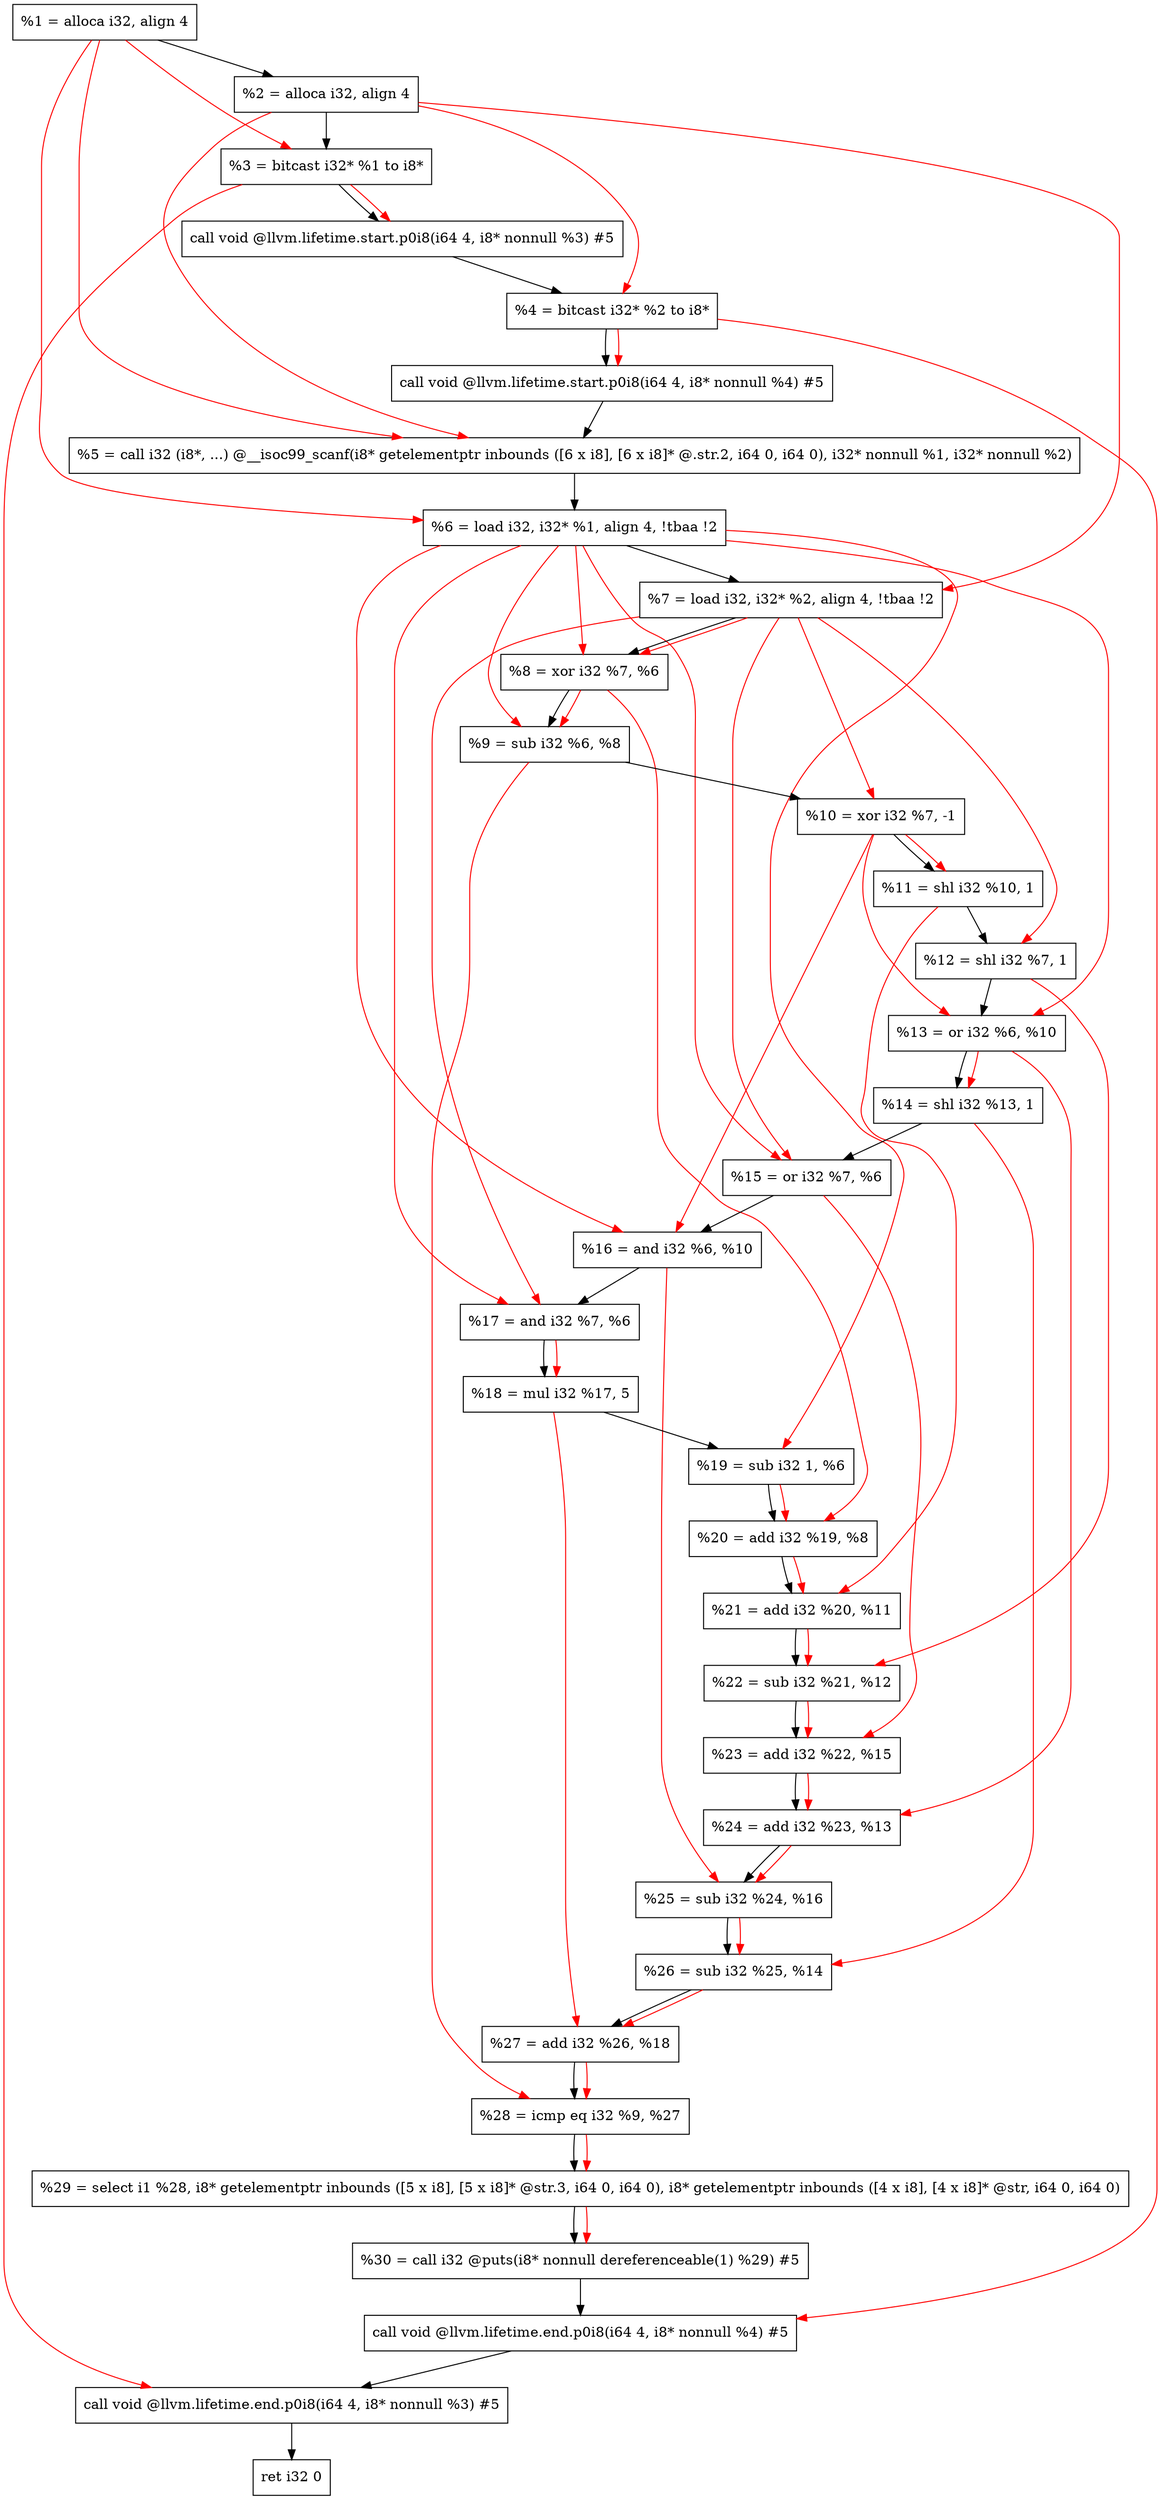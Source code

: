 digraph "DFG for'main' function" {
	Node0x2093ae8[shape=record, label="  %1 = alloca i32, align 4"];
	Node0x2093b68[shape=record, label="  %2 = alloca i32, align 4"];
	Node0x2093bf8[shape=record, label="  %3 = bitcast i32* %1 to i8*"];
	Node0x2094058[shape=record, label="  call void @llvm.lifetime.start.p0i8(i64 4, i8* nonnull %3) #5"];
	Node0x2094138[shape=record, label="  %4 = bitcast i32* %2 to i8*"];
	Node0x2094258[shape=record, label="  call void @llvm.lifetime.start.p0i8(i64 4, i8* nonnull %4) #5"];
	Node0x2094490[shape=record, label="  %5 = call i32 (i8*, ...) @__isoc99_scanf(i8* getelementptr inbounds ([6 x i8], [6 x i8]* @.str.2, i64 0, i64 0), i32* nonnull %1, i32* nonnull %2)"];
	Node0x2094548[shape=record, label="  %6 = load i32, i32* %1, align 4, !tbaa !2"];
	Node0x20954b8[shape=record, label="  %7 = load i32, i32* %2, align 4, !tbaa !2"];
	Node0x2095b40[shape=record, label="  %8 = xor i32 %7, %6"];
	Node0x2095bb0[shape=record, label="  %9 = sub i32 %6, %8"];
	Node0x2095c20[shape=record, label="  %10 = xor i32 %7, -1"];
	Node0x2095c90[shape=record, label="  %11 = shl i32 %10, 1"];
	Node0x2095d00[shape=record, label="  %12 = shl i32 %7, 1"];
	Node0x2095d70[shape=record, label="  %13 = or i32 %6, %10"];
	Node0x2095de0[shape=record, label="  %14 = shl i32 %13, 1"];
	Node0x2095e50[shape=record, label="  %15 = or i32 %7, %6"];
	Node0x2095ec0[shape=record, label="  %16 = and i32 %6, %10"];
	Node0x2095f30[shape=record, label="  %17 = and i32 %7, %6"];
	Node0x2095fa0[shape=record, label="  %18 = mul i32 %17, 5"];
	Node0x2096010[shape=record, label="  %19 = sub i32 1, %6"];
	Node0x2096080[shape=record, label="  %20 = add i32 %19, %8"];
	Node0x20960f0[shape=record, label="  %21 = add i32 %20, %11"];
	Node0x2096160[shape=record, label="  %22 = sub i32 %21, %12"];
	Node0x20961d0[shape=record, label="  %23 = add i32 %22, %15"];
	Node0x2096240[shape=record, label="  %24 = add i32 %23, %13"];
	Node0x20962b0[shape=record, label="  %25 = sub i32 %24, %16"];
	Node0x2096320[shape=record, label="  %26 = sub i32 %25, %14"];
	Node0x2096390[shape=record, label="  %27 = add i32 %26, %18"];
	Node0x2096400[shape=record, label="  %28 = icmp eq i32 %9, %27"];
	Node0x20349d8[shape=record, label="  %29 = select i1 %28, i8* getelementptr inbounds ([5 x i8], [5 x i8]* @str.3, i64 0, i64 0), i8* getelementptr inbounds ([4 x i8], [4 x i8]* @str, i64 0, i64 0)"];
	Node0x2096490[shape=record, label="  %30 = call i32 @puts(i8* nonnull dereferenceable(1) %29) #5"];
	Node0x20966e8[shape=record, label="  call void @llvm.lifetime.end.p0i8(i64 4, i8* nonnull %4) #5"];
	Node0x2096848[shape=record, label="  call void @llvm.lifetime.end.p0i8(i64 4, i8* nonnull %3) #5"];
	Node0x2096908[shape=record, label="  ret i32 0"];
	Node0x2093ae8 -> Node0x2093b68;
	Node0x2093b68 -> Node0x2093bf8;
	Node0x2093bf8 -> Node0x2094058;
	Node0x2094058 -> Node0x2094138;
	Node0x2094138 -> Node0x2094258;
	Node0x2094258 -> Node0x2094490;
	Node0x2094490 -> Node0x2094548;
	Node0x2094548 -> Node0x20954b8;
	Node0x20954b8 -> Node0x2095b40;
	Node0x2095b40 -> Node0x2095bb0;
	Node0x2095bb0 -> Node0x2095c20;
	Node0x2095c20 -> Node0x2095c90;
	Node0x2095c90 -> Node0x2095d00;
	Node0x2095d00 -> Node0x2095d70;
	Node0x2095d70 -> Node0x2095de0;
	Node0x2095de0 -> Node0x2095e50;
	Node0x2095e50 -> Node0x2095ec0;
	Node0x2095ec0 -> Node0x2095f30;
	Node0x2095f30 -> Node0x2095fa0;
	Node0x2095fa0 -> Node0x2096010;
	Node0x2096010 -> Node0x2096080;
	Node0x2096080 -> Node0x20960f0;
	Node0x20960f0 -> Node0x2096160;
	Node0x2096160 -> Node0x20961d0;
	Node0x20961d0 -> Node0x2096240;
	Node0x2096240 -> Node0x20962b0;
	Node0x20962b0 -> Node0x2096320;
	Node0x2096320 -> Node0x2096390;
	Node0x2096390 -> Node0x2096400;
	Node0x2096400 -> Node0x20349d8;
	Node0x20349d8 -> Node0x2096490;
	Node0x2096490 -> Node0x20966e8;
	Node0x20966e8 -> Node0x2096848;
	Node0x2096848 -> Node0x2096908;
edge [color=red]
	Node0x2093ae8 -> Node0x2093bf8;
	Node0x2093bf8 -> Node0x2094058;
	Node0x2093b68 -> Node0x2094138;
	Node0x2094138 -> Node0x2094258;
	Node0x2093ae8 -> Node0x2094490;
	Node0x2093b68 -> Node0x2094490;
	Node0x2093ae8 -> Node0x2094548;
	Node0x2093b68 -> Node0x20954b8;
	Node0x20954b8 -> Node0x2095b40;
	Node0x2094548 -> Node0x2095b40;
	Node0x2094548 -> Node0x2095bb0;
	Node0x2095b40 -> Node0x2095bb0;
	Node0x20954b8 -> Node0x2095c20;
	Node0x2095c20 -> Node0x2095c90;
	Node0x20954b8 -> Node0x2095d00;
	Node0x2094548 -> Node0x2095d70;
	Node0x2095c20 -> Node0x2095d70;
	Node0x2095d70 -> Node0x2095de0;
	Node0x20954b8 -> Node0x2095e50;
	Node0x2094548 -> Node0x2095e50;
	Node0x2094548 -> Node0x2095ec0;
	Node0x2095c20 -> Node0x2095ec0;
	Node0x20954b8 -> Node0x2095f30;
	Node0x2094548 -> Node0x2095f30;
	Node0x2095f30 -> Node0x2095fa0;
	Node0x2094548 -> Node0x2096010;
	Node0x2096010 -> Node0x2096080;
	Node0x2095b40 -> Node0x2096080;
	Node0x2096080 -> Node0x20960f0;
	Node0x2095c90 -> Node0x20960f0;
	Node0x20960f0 -> Node0x2096160;
	Node0x2095d00 -> Node0x2096160;
	Node0x2096160 -> Node0x20961d0;
	Node0x2095e50 -> Node0x20961d0;
	Node0x20961d0 -> Node0x2096240;
	Node0x2095d70 -> Node0x2096240;
	Node0x2096240 -> Node0x20962b0;
	Node0x2095ec0 -> Node0x20962b0;
	Node0x20962b0 -> Node0x2096320;
	Node0x2095de0 -> Node0x2096320;
	Node0x2096320 -> Node0x2096390;
	Node0x2095fa0 -> Node0x2096390;
	Node0x2095bb0 -> Node0x2096400;
	Node0x2096390 -> Node0x2096400;
	Node0x2096400 -> Node0x20349d8;
	Node0x20349d8 -> Node0x2096490;
	Node0x2094138 -> Node0x20966e8;
	Node0x2093bf8 -> Node0x2096848;
}
